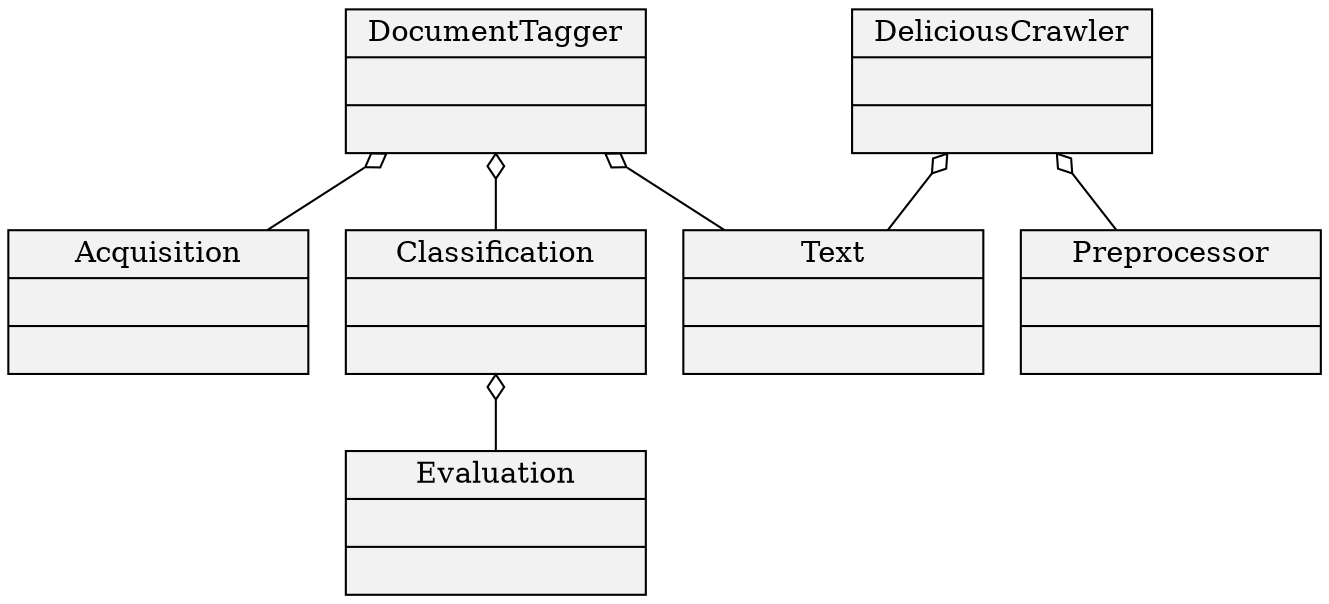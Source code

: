 digraph filter {
  /*size="5,5"*/
  node[shape=record,style=filled,fillcolor=gray95 width=2]
  edge[dir=back, arrowtail=empty]
  
  acquisition[label = "{Acquisition||}"]
  classification[label = "{Classification||}"]
  document_tagger[label = "{DocumentTagger||}"]
  evaluation[label = "{Evaluation||}"]
  preprocessor[label = "{Preprocessor||}"]
  text[label = "{Text||}"]
  delicious_crawler[label = "{DeliciousCrawler||}"]
 
  
  document_tagger->acquisition[arrowtail=ediamond]
  document_tagger->classification[arrowtail=ediamond]
  document_tagger->text[arrowtail=ediamond]
  
  delicious_crawler -> text[arrowtail=ediamond]
  delicious_crawler -> preprocessor[arrowtail=ediamond]
  
  classification->evaluation[arrowtail=ediamond]
 
}